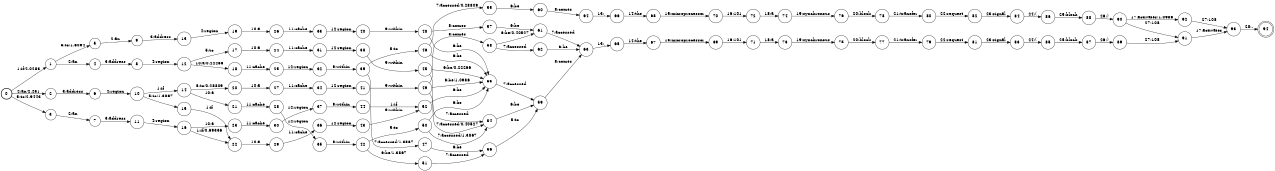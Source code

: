 digraph FST {
rankdir = LR;
size = "8.5,11";
label = "";
center = 1;
orientation = Portrait;
ranksep = "0.4";
nodesep = "0.25";
0 [label = "0", shape = circle, style = bold, fontsize = 14]
	0 -> 1 [label = "1:if/2.0283", fontsize = 14];
	0 -> 2 [label = "2:an/2.251", fontsize = 14];
	0 -> 3 [label = "5:to/2.9443", fontsize = 14];
1 [label = "1", shape = circle, style = solid, fontsize = 14]
	1 -> 4 [label = "2:an", fontsize = 14];
	1 -> 5 [label = "5:to/1.6094", fontsize = 14];
2 [label = "2", shape = circle, style = solid, fontsize = 14]
	2 -> 6 [label = "3:address", fontsize = 14];
3 [label = "3", shape = circle, style = solid, fontsize = 14]
	3 -> 7 [label = "2:an", fontsize = 14];
4 [label = "4", shape = circle, style = solid, fontsize = 14]
	4 -> 8 [label = "3:address", fontsize = 14];
5 [label = "5", shape = circle, style = solid, fontsize = 14]
	5 -> 9 [label = "2:an", fontsize = 14];
6 [label = "6", shape = circle, style = solid, fontsize = 14]
	6 -> 10 [label = "4:region", fontsize = 14];
7 [label = "7", shape = circle, style = solid, fontsize = 14]
	7 -> 11 [label = "3:address", fontsize = 14];
8 [label = "8", shape = circle, style = solid, fontsize = 14]
	8 -> 12 [label = "4:region", fontsize = 14];
9 [label = "9", shape = circle, style = solid, fontsize = 14]
	9 -> 13 [label = "3:address", fontsize = 14];
10 [label = "10", shape = circle, style = solid, fontsize = 14]
	10 -> 14 [label = "1:if", fontsize = 14];
	10 -> 15 [label = "5:to/1.3867", fontsize = 14];
11 [label = "11", shape = circle, style = solid, fontsize = 14]
	11 -> 16 [label = "4:region", fontsize = 14];
12 [label = "12", shape = circle, style = solid, fontsize = 14]
	12 -> 17 [label = "5:to", fontsize = 14];
	12 -> 18 [label = "10:a/0.22266", fontsize = 14];
13 [label = "13", shape = circle, style = solid, fontsize = 14]
	13 -> 19 [label = "4:region", fontsize = 14];
14 [label = "14", shape = circle, style = solid, fontsize = 14]
	14 -> 20 [label = "5:to/0.28809", fontsize = 14];
	14 -> 21 [label = "10:a", fontsize = 14];
15 [label = "15", shape = circle, style = solid, fontsize = 14]
	15 -> 22 [label = "1:if", fontsize = 14];
16 [label = "16", shape = circle, style = solid, fontsize = 14]
	16 -> 22 [label = "1:if/0.69336", fontsize = 14];
	16 -> 23 [label = "10:a", fontsize = 14];
17 [label = "17", shape = circle, style = solid, fontsize = 14]
	17 -> 24 [label = "10:a", fontsize = 14];
18 [label = "18", shape = circle, style = solid, fontsize = 14]
	18 -> 25 [label = "11:cache", fontsize = 14];
19 [label = "19", shape = circle, style = solid, fontsize = 14]
	19 -> 26 [label = "10:a", fontsize = 14];
20 [label = "20", shape = circle, style = solid, fontsize = 14]
	20 -> 27 [label = "10:a", fontsize = 14];
21 [label = "21", shape = circle, style = solid, fontsize = 14]
	21 -> 28 [label = "11:cache", fontsize = 14];
22 [label = "22", shape = circle, style = solid, fontsize = 14]
	22 -> 29 [label = "10:a", fontsize = 14];
23 [label = "23", shape = circle, style = solid, fontsize = 14]
	23 -> 30 [label = "11:cache", fontsize = 14];
24 [label = "24", shape = circle, style = solid, fontsize = 14]
	24 -> 31 [label = "11:cache", fontsize = 14];
25 [label = "25", shape = circle, style = solid, fontsize = 14]
	25 -> 32 [label = "12:region", fontsize = 14];
26 [label = "26", shape = circle, style = solid, fontsize = 14]
	26 -> 33 [label = "11:cache", fontsize = 14];
27 [label = "27", shape = circle, style = solid, fontsize = 14]
	27 -> 34 [label = "11:cache", fontsize = 14];
28 [label = "28", shape = circle, style = solid, fontsize = 14]
	28 -> 35 [label = "12:region", fontsize = 14];
29 [label = "29", shape = circle, style = solid, fontsize = 14]
	29 -> 36 [label = "11:cache", fontsize = 14];
30 [label = "30", shape = circle, style = solid, fontsize = 14]
	30 -> 37 [label = "12:region", fontsize = 14];
31 [label = "31", shape = circle, style = solid, fontsize = 14]
	31 -> 38 [label = "12:region", fontsize = 14];
32 [label = "32", shape = circle, style = solid, fontsize = 14]
	32 -> 39 [label = "9:within", fontsize = 14];
33 [label = "33", shape = circle, style = solid, fontsize = 14]
	33 -> 40 [label = "12:region", fontsize = 14];
34 [label = "34", shape = circle, style = solid, fontsize = 14]
	34 -> 41 [label = "12:region", fontsize = 14];
35 [label = "35", shape = circle, style = solid, fontsize = 14]
	35 -> 42 [label = "9:within", fontsize = 14];
36 [label = "36", shape = circle, style = solid, fontsize = 14]
	36 -> 43 [label = "12:region", fontsize = 14];
37 [label = "37", shape = circle, style = solid, fontsize = 14]
	37 -> 44 [label = "9:within", fontsize = 14];
38 [label = "38", shape = circle, style = solid, fontsize = 14]
	38 -> 45 [label = "9:within", fontsize = 14];
39 [label = "39", shape = circle, style = solid, fontsize = 14]
	39 -> 46 [label = "5:to", fontsize = 14];
	39 -> 47 [label = "7:accessed/1.3867", fontsize = 14];
40 [label = "40", shape = circle, style = solid, fontsize = 14]
	40 -> 48 [label = "9:within", fontsize = 14];
41 [label = "41", shape = circle, style = solid, fontsize = 14]
	41 -> 49 [label = "9:within", fontsize = 14];
42 [label = "42", shape = circle, style = solid, fontsize = 14]
	42 -> 50 [label = "5:to", fontsize = 14];
	42 -> 51 [label = "6:be/1.3867", fontsize = 14];
43 [label = "43", shape = circle, style = solid, fontsize = 14]
	43 -> 52 [label = "9:within", fontsize = 14];
44 [label = "44", shape = circle, style = solid, fontsize = 14]
	44 -> 52 [label = "1:if", fontsize = 14];
45 [label = "45", shape = circle, style = solid, fontsize = 14]
	45 -> 53 [label = "6:be/0.22266", fontsize = 14];
	45 -> 54 [label = "7:accessed", fontsize = 14];
46 [label = "46", shape = circle, style = solid, fontsize = 14]
	46 -> 53 [label = "6:be", fontsize = 14];
	46 -> 55 [label = "7:accessed/0.28809", fontsize = 14];
47 [label = "47", shape = circle, style = solid, fontsize = 14]
	47 -> 56 [label = "6:be", fontsize = 14];
48 [label = "48", shape = circle, style = solid, fontsize = 14]
	48 -> 53 [label = "6:be", fontsize = 14];
	48 -> 57 [label = "8:comes", fontsize = 14];
49 [label = "49", shape = circle, style = solid, fontsize = 14]
	49 -> 53 [label = "6:be/1.0986", fontsize = 14];
	49 -> 54 [label = "7:accessed/0.40527", fontsize = 14];
	49 -> 58 [label = "8:comes", fontsize = 14];
50 [label = "50", shape = circle, style = solid, fontsize = 14]
	50 -> 53 [label = "6:be", fontsize = 14];
	50 -> 54 [label = "7:accessed/1.3867", fontsize = 14];
51 [label = "51", shape = circle, style = solid, fontsize = 14]
	51 -> 56 [label = "7:accessed", fontsize = 14];
52 [label = "52", shape = circle, style = solid, fontsize = 14]
	52 -> 53 [label = "6:be", fontsize = 14];
53 [label = "53", shape = circle, style = solid, fontsize = 14]
	53 -> 59 [label = "7:accessed", fontsize = 14];
54 [label = "54", shape = circle, style = solid, fontsize = 14]
	54 -> 59 [label = "6:be", fontsize = 14];
55 [label = "55", shape = circle, style = solid, fontsize = 14]
	55 -> 60 [label = "6:be", fontsize = 14];
56 [label = "56", shape = circle, style = solid, fontsize = 14]
	56 -> 59 [label = "5:to", fontsize = 14];
57 [label = "57", shape = circle, style = solid, fontsize = 14]
	57 -> 61 [label = "6:be", fontsize = 14];
58 [label = "58", shape = circle, style = solid, fontsize = 14]
	58 -> 61 [label = "6:be/0.40527", fontsize = 14];
	58 -> 62 [label = "7:accessed", fontsize = 14];
59 [label = "59", shape = circle, style = solid, fontsize = 14]
	59 -> 63 [label = "8:comes", fontsize = 14];
60 [label = "60", shape = circle, style = solid, fontsize = 14]
	60 -> 64 [label = "8:comes", fontsize = 14];
61 [label = "61", shape = circle, style = solid, fontsize = 14]
	61 -> 63 [label = "7:accessed", fontsize = 14];
62 [label = "62", shape = circle, style = solid, fontsize = 14]
	62 -> 63 [label = "6:be", fontsize = 14];
63 [label = "63", shape = circle, style = solid, fontsize = 14]
	63 -> 65 [label = "13:,", fontsize = 14];
64 [label = "64", shape = circle, style = solid, fontsize = 14]
	64 -> 66 [label = "13:,", fontsize = 14];
65 [label = "65", shape = circle, style = solid, fontsize = 14]
	65 -> 67 [label = "14:the", fontsize = 14];
66 [label = "66", shape = circle, style = solid, fontsize = 14]
	66 -> 68 [label = "14:the", fontsize = 14];
67 [label = "67", shape = circle, style = solid, fontsize = 14]
	67 -> 69 [label = "15:microprocessor", fontsize = 14];
68 [label = "68", shape = circle, style = solid, fontsize = 14]
	68 -> 70 [label = "15:microprocessor", fontsize = 14];
69 [label = "69", shape = circle, style = solid, fontsize = 14]
	69 -> 71 [label = "16:101", fontsize = 14];
70 [label = "70", shape = circle, style = solid, fontsize = 14]
	70 -> 72 [label = "16:101", fontsize = 14];
71 [label = "71", shape = circle, style = solid, fontsize = 14]
	71 -> 73 [label = "18:a", fontsize = 14];
72 [label = "72", shape = circle, style = solid, fontsize = 14]
	72 -> 74 [label = "18:a", fontsize = 14];
73 [label = "73", shape = circle, style = solid, fontsize = 14]
	73 -> 75 [label = "19:synchronous", fontsize = 14];
74 [label = "74", shape = circle, style = solid, fontsize = 14]
	74 -> 76 [label = "19:synchronous", fontsize = 14];
75 [label = "75", shape = circle, style = solid, fontsize = 14]
	75 -> 77 [label = "20:block", fontsize = 14];
76 [label = "76", shape = circle, style = solid, fontsize = 14]
	76 -> 78 [label = "20:block", fontsize = 14];
77 [label = "77", shape = circle, style = solid, fontsize = 14]
	77 -> 79 [label = "21:transfer", fontsize = 14];
78 [label = "78", shape = circle, style = solid, fontsize = 14]
	78 -> 80 [label = "21:transfer", fontsize = 14];
79 [label = "79", shape = circle, style = solid, fontsize = 14]
	79 -> 81 [label = "22:request", fontsize = 14];
80 [label = "80", shape = circle, style = solid, fontsize = 14]
	80 -> 82 [label = "22:request", fontsize = 14];
81 [label = "81", shape = circle, style = solid, fontsize = 14]
	81 -> 83 [label = "23:signal", fontsize = 14];
82 [label = "82", shape = circle, style = solid, fontsize = 14]
	82 -> 84 [label = "23:signal", fontsize = 14];
83 [label = "83", shape = circle, style = solid, fontsize = 14]
	83 -> 85 [label = "24:(", fontsize = 14];
84 [label = "84", shape = circle, style = solid, fontsize = 14]
	84 -> 86 [label = "24:(", fontsize = 14];
85 [label = "85", shape = circle, style = solid, fontsize = 14]
	85 -> 87 [label = "25:block", fontsize = 14];
86 [label = "86", shape = circle, style = solid, fontsize = 14]
	86 -> 88 [label = "25:block", fontsize = 14];
87 [label = "87", shape = circle, style = solid, fontsize = 14]
	87 -> 89 [label = "26:)", fontsize = 14];
88 [label = "88", shape = circle, style = solid, fontsize = 14]
	88 -> 90 [label = "26:)", fontsize = 14];
89 [label = "89", shape = circle, style = solid, fontsize = 14]
	89 -> 91 [label = "27:108", fontsize = 14];
90 [label = "90", shape = circle, style = solid, fontsize = 14]
	90 -> 92 [label = "17:activates/1.0986", fontsize = 14];
	90 -> 91 [label = "27:108", fontsize = 14];
91 [label = "91", shape = circle, style = solid, fontsize = 14]
	91 -> 93 [label = "17:activates", fontsize = 14];
92 [label = "92", shape = circle, style = solid, fontsize = 14]
	92 -> 93 [label = "27:108", fontsize = 14];
93 [label = "93", shape = circle, style = solid, fontsize = 14]
	93 -> 94 [label = "28:.", fontsize = 14];
94 [label = "94", shape = doublecircle, style = solid, fontsize = 14]
}
